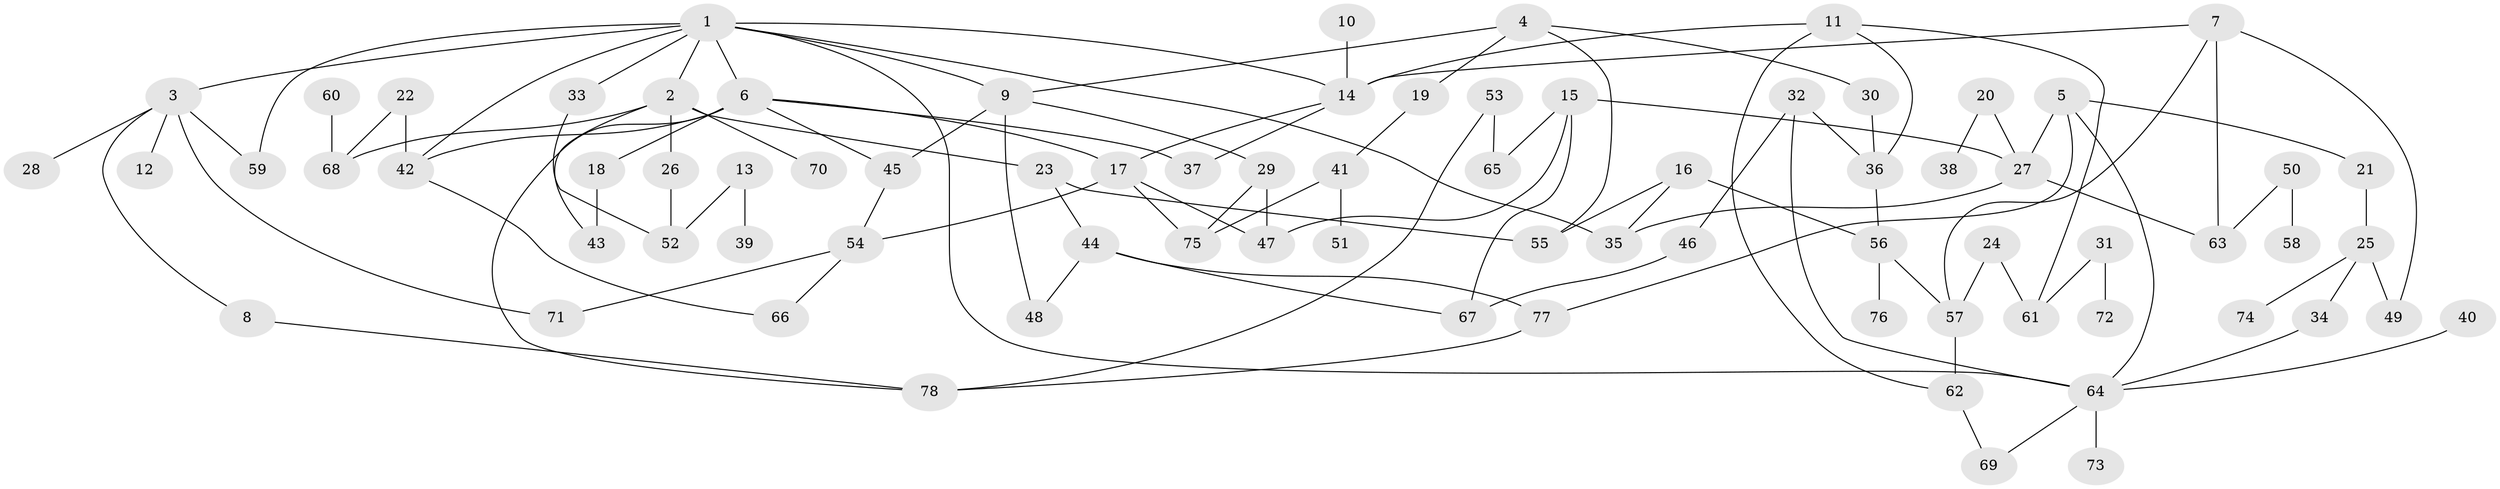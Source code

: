 // original degree distribution, {10: 0.007751937984496124, 6: 0.031007751937984496, 4: 0.16279069767441862, 5: 0.015503875968992248, 7: 0.007751937984496124, 2: 0.34108527131782945, 8: 0.007751937984496124, 3: 0.16279069767441862, 1: 0.26356589147286824}
// Generated by graph-tools (version 1.1) at 2025/36/03/04/25 23:36:12]
// undirected, 78 vertices, 112 edges
graph export_dot {
  node [color=gray90,style=filled];
  1;
  2;
  3;
  4;
  5;
  6;
  7;
  8;
  9;
  10;
  11;
  12;
  13;
  14;
  15;
  16;
  17;
  18;
  19;
  20;
  21;
  22;
  23;
  24;
  25;
  26;
  27;
  28;
  29;
  30;
  31;
  32;
  33;
  34;
  35;
  36;
  37;
  38;
  39;
  40;
  41;
  42;
  43;
  44;
  45;
  46;
  47;
  48;
  49;
  50;
  51;
  52;
  53;
  54;
  55;
  56;
  57;
  58;
  59;
  60;
  61;
  62;
  63;
  64;
  65;
  66;
  67;
  68;
  69;
  70;
  71;
  72;
  73;
  74;
  75;
  76;
  77;
  78;
  1 -- 2 [weight=1.0];
  1 -- 3 [weight=1.0];
  1 -- 6 [weight=1.0];
  1 -- 9 [weight=1.0];
  1 -- 14 [weight=1.0];
  1 -- 33 [weight=1.0];
  1 -- 35 [weight=1.0];
  1 -- 42 [weight=1.0];
  1 -- 59 [weight=1.0];
  1 -- 64 [weight=1.0];
  2 -- 23 [weight=1.0];
  2 -- 26 [weight=1.0];
  2 -- 43 [weight=1.0];
  2 -- 68 [weight=1.0];
  2 -- 70 [weight=1.0];
  3 -- 8 [weight=1.0];
  3 -- 12 [weight=1.0];
  3 -- 28 [weight=1.0];
  3 -- 59 [weight=1.0];
  3 -- 71 [weight=1.0];
  4 -- 9 [weight=1.0];
  4 -- 19 [weight=1.0];
  4 -- 30 [weight=1.0];
  4 -- 55 [weight=1.0];
  5 -- 21 [weight=1.0];
  5 -- 27 [weight=1.0];
  5 -- 64 [weight=1.0];
  5 -- 77 [weight=1.0];
  6 -- 17 [weight=1.0];
  6 -- 18 [weight=1.0];
  6 -- 37 [weight=1.0];
  6 -- 42 [weight=1.0];
  6 -- 45 [weight=1.0];
  6 -- 78 [weight=1.0];
  7 -- 14 [weight=1.0];
  7 -- 49 [weight=1.0];
  7 -- 57 [weight=1.0];
  7 -- 63 [weight=1.0];
  8 -- 78 [weight=1.0];
  9 -- 29 [weight=1.0];
  9 -- 45 [weight=1.0];
  9 -- 48 [weight=1.0];
  10 -- 14 [weight=1.0];
  11 -- 14 [weight=1.0];
  11 -- 36 [weight=1.0];
  11 -- 61 [weight=1.0];
  11 -- 62 [weight=1.0];
  13 -- 39 [weight=1.0];
  13 -- 52 [weight=1.0];
  14 -- 17 [weight=1.0];
  14 -- 37 [weight=1.0];
  15 -- 27 [weight=1.0];
  15 -- 47 [weight=1.0];
  15 -- 65 [weight=1.0];
  15 -- 67 [weight=1.0];
  16 -- 35 [weight=1.0];
  16 -- 55 [weight=1.0];
  16 -- 56 [weight=1.0];
  17 -- 47 [weight=1.0];
  17 -- 54 [weight=1.0];
  17 -- 75 [weight=1.0];
  18 -- 43 [weight=1.0];
  19 -- 41 [weight=1.0];
  20 -- 27 [weight=1.0];
  20 -- 38 [weight=1.0];
  21 -- 25 [weight=1.0];
  22 -- 42 [weight=1.0];
  22 -- 68 [weight=1.0];
  23 -- 44 [weight=1.0];
  23 -- 55 [weight=1.0];
  24 -- 57 [weight=2.0];
  24 -- 61 [weight=1.0];
  25 -- 34 [weight=1.0];
  25 -- 49 [weight=1.0];
  25 -- 74 [weight=1.0];
  26 -- 52 [weight=1.0];
  27 -- 35 [weight=1.0];
  27 -- 63 [weight=1.0];
  29 -- 47 [weight=1.0];
  29 -- 75 [weight=1.0];
  30 -- 36 [weight=1.0];
  31 -- 61 [weight=1.0];
  31 -- 72 [weight=1.0];
  32 -- 36 [weight=1.0];
  32 -- 46 [weight=1.0];
  32 -- 64 [weight=1.0];
  33 -- 52 [weight=1.0];
  34 -- 64 [weight=1.0];
  36 -- 56 [weight=1.0];
  40 -- 64 [weight=1.0];
  41 -- 51 [weight=1.0];
  41 -- 75 [weight=1.0];
  42 -- 66 [weight=1.0];
  44 -- 48 [weight=1.0];
  44 -- 67 [weight=1.0];
  44 -- 77 [weight=1.0];
  45 -- 54 [weight=1.0];
  46 -- 67 [weight=1.0];
  50 -- 58 [weight=1.0];
  50 -- 63 [weight=1.0];
  53 -- 65 [weight=1.0];
  53 -- 78 [weight=1.0];
  54 -- 66 [weight=1.0];
  54 -- 71 [weight=1.0];
  56 -- 57 [weight=1.0];
  56 -- 76 [weight=1.0];
  57 -- 62 [weight=1.0];
  60 -- 68 [weight=1.0];
  62 -- 69 [weight=1.0];
  64 -- 69 [weight=1.0];
  64 -- 73 [weight=1.0];
  77 -- 78 [weight=1.0];
}
